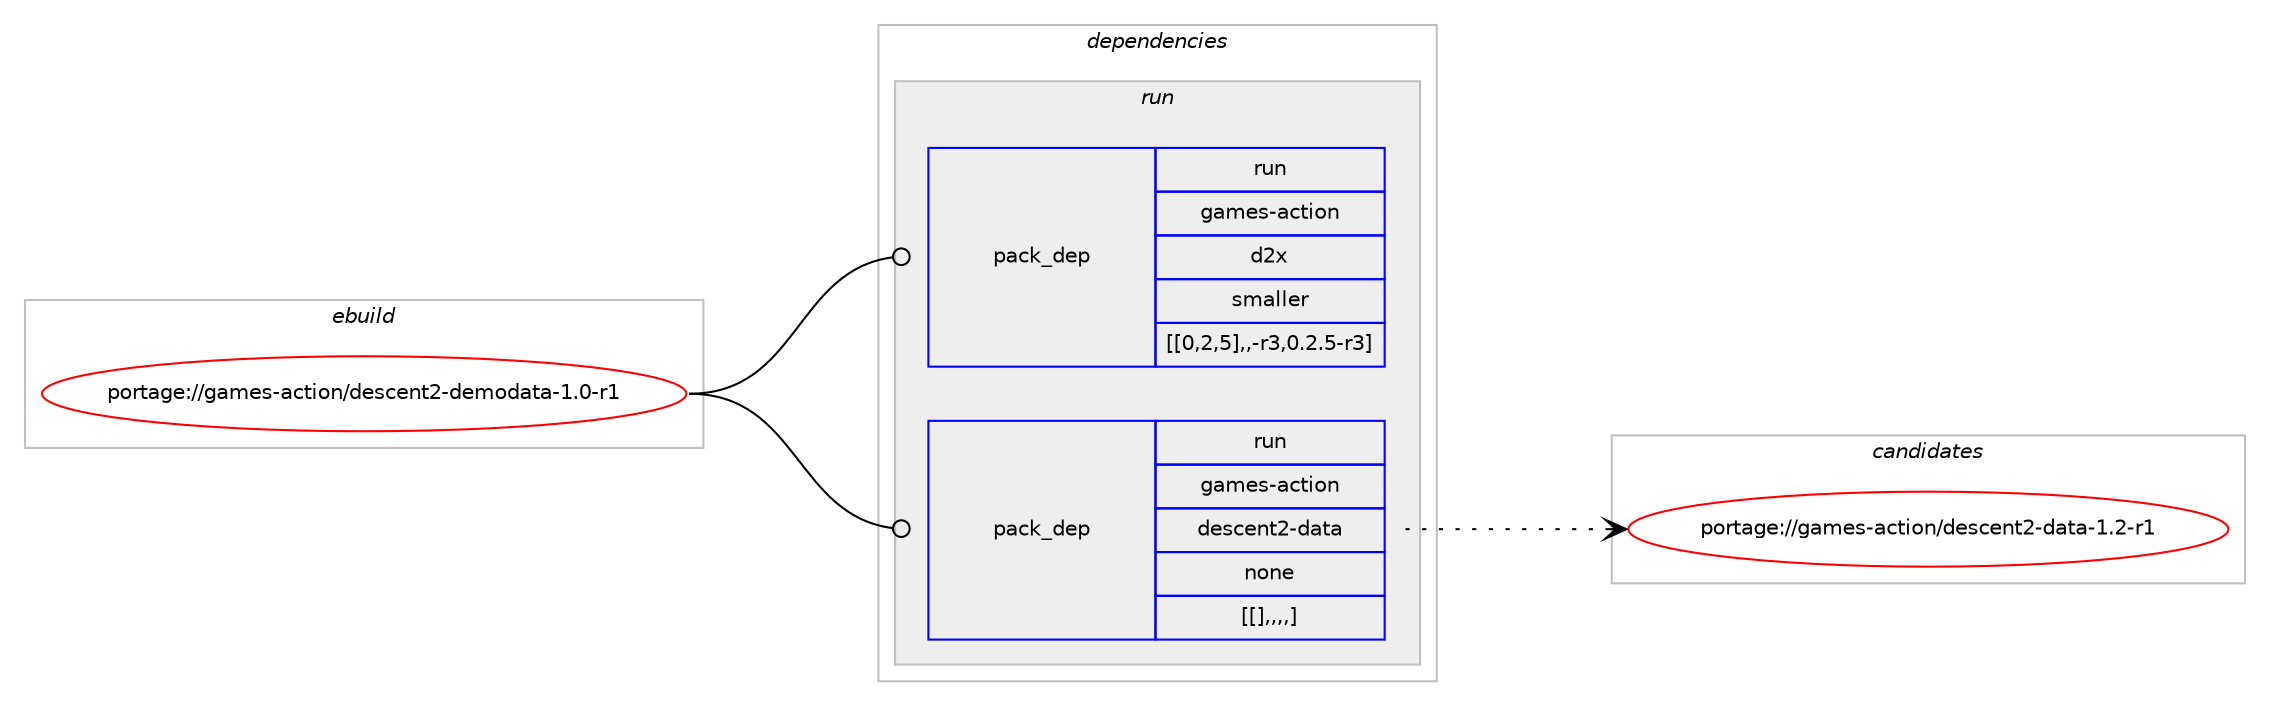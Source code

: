digraph prolog {

# *************
# Graph options
# *************

newrank=true;
concentrate=true;
compound=true;
graph [rankdir=LR,fontname=Helvetica,fontsize=10,ranksep=1.5];#, ranksep=2.5, nodesep=0.2];
edge  [arrowhead=vee];
node  [fontname=Helvetica,fontsize=10];

# **********
# The ebuild
# **********

subgraph cluster_leftcol {
color=gray;
label=<<i>ebuild</i>>;
id [label="portage://games-action/descent2-demodata-1.0-r1", color=red, width=4, href="../games-action/descent2-demodata-1.0-r1.svg"];
}

# ****************
# The dependencies
# ****************

subgraph cluster_midcol {
color=gray;
label=<<i>dependencies</i>>;
subgraph cluster_compile {
fillcolor="#eeeeee";
style=filled;
label=<<i>compile</i>>;
}
subgraph cluster_compileandrun {
fillcolor="#eeeeee";
style=filled;
label=<<i>compile and run</i>>;
}
subgraph cluster_run {
fillcolor="#eeeeee";
style=filled;
label=<<i>run</i>>;
subgraph pack161189 {
dependency227125 [label=<<TABLE BORDER="0" CELLBORDER="1" CELLSPACING="0" CELLPADDING="4" WIDTH="220"><TR><TD ROWSPAN="6" CELLPADDING="30">pack_dep</TD></TR><TR><TD WIDTH="110">run</TD></TR><TR><TD>games-action</TD></TR><TR><TD>d2x</TD></TR><TR><TD>smaller</TD></TR><TR><TD>[[0,2,5],,-r3,0.2.5-r3]</TD></TR></TABLE>>, shape=none, color=blue];
}
id:e -> dependency227125:w [weight=20,style="solid",arrowhead="odot"];
subgraph pack161190 {
dependency227126 [label=<<TABLE BORDER="0" CELLBORDER="1" CELLSPACING="0" CELLPADDING="4" WIDTH="220"><TR><TD ROWSPAN="6" CELLPADDING="30">pack_dep</TD></TR><TR><TD WIDTH="110">run</TD></TR><TR><TD>games-action</TD></TR><TR><TD>descent2-data</TD></TR><TR><TD>none</TD></TR><TR><TD>[[],,,,]</TD></TR></TABLE>>, shape=none, color=blue];
}
id:e -> dependency227126:w [weight=20,style="solid",arrowhead="odot"];
}
}

# **************
# The candidates
# **************

subgraph cluster_choices {
rank=same;
color=gray;
label=<<i>candidates</i>>;

subgraph choice161189 {
color=black;
nodesep=1;
}
subgraph choice161190 {
color=black;
nodesep=1;
choice10397109101115459799116105111110471001011159910111011650451009711697454946504511449 [label="portage://games-action/descent2-data-1.2-r1", color=red, width=4,href="../games-action/descent2-data-1.2-r1.svg"];
dependency227126:e -> choice10397109101115459799116105111110471001011159910111011650451009711697454946504511449:w [style=dotted,weight="100"];
}
}

}
